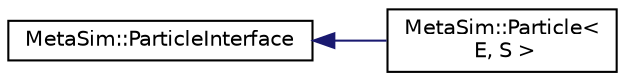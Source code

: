 digraph "Graphical Class Hierarchy"
{
  edge [fontname="Helvetica",fontsize="10",labelfontname="Helvetica",labelfontsize="10"];
  node [fontname="Helvetica",fontsize="10",shape=record];
  rankdir="LR";
  Node0 [label="MetaSim::ParticleInterface",height=0.2,width=0.4,color="black", fillcolor="white", style="filled",URL="$classMetaSim_1_1ParticleInterface.html"];
  Node0 -> Node1 [dir="back",color="midnightblue",fontsize="10",style="solid",fontname="Helvetica"];
  Node1 [label="MetaSim::Particle\<\l E, S \>",height=0.2,width=0.4,color="black", fillcolor="white", style="filled",URL="$classMetaSim_1_1Particle.html"];
}
